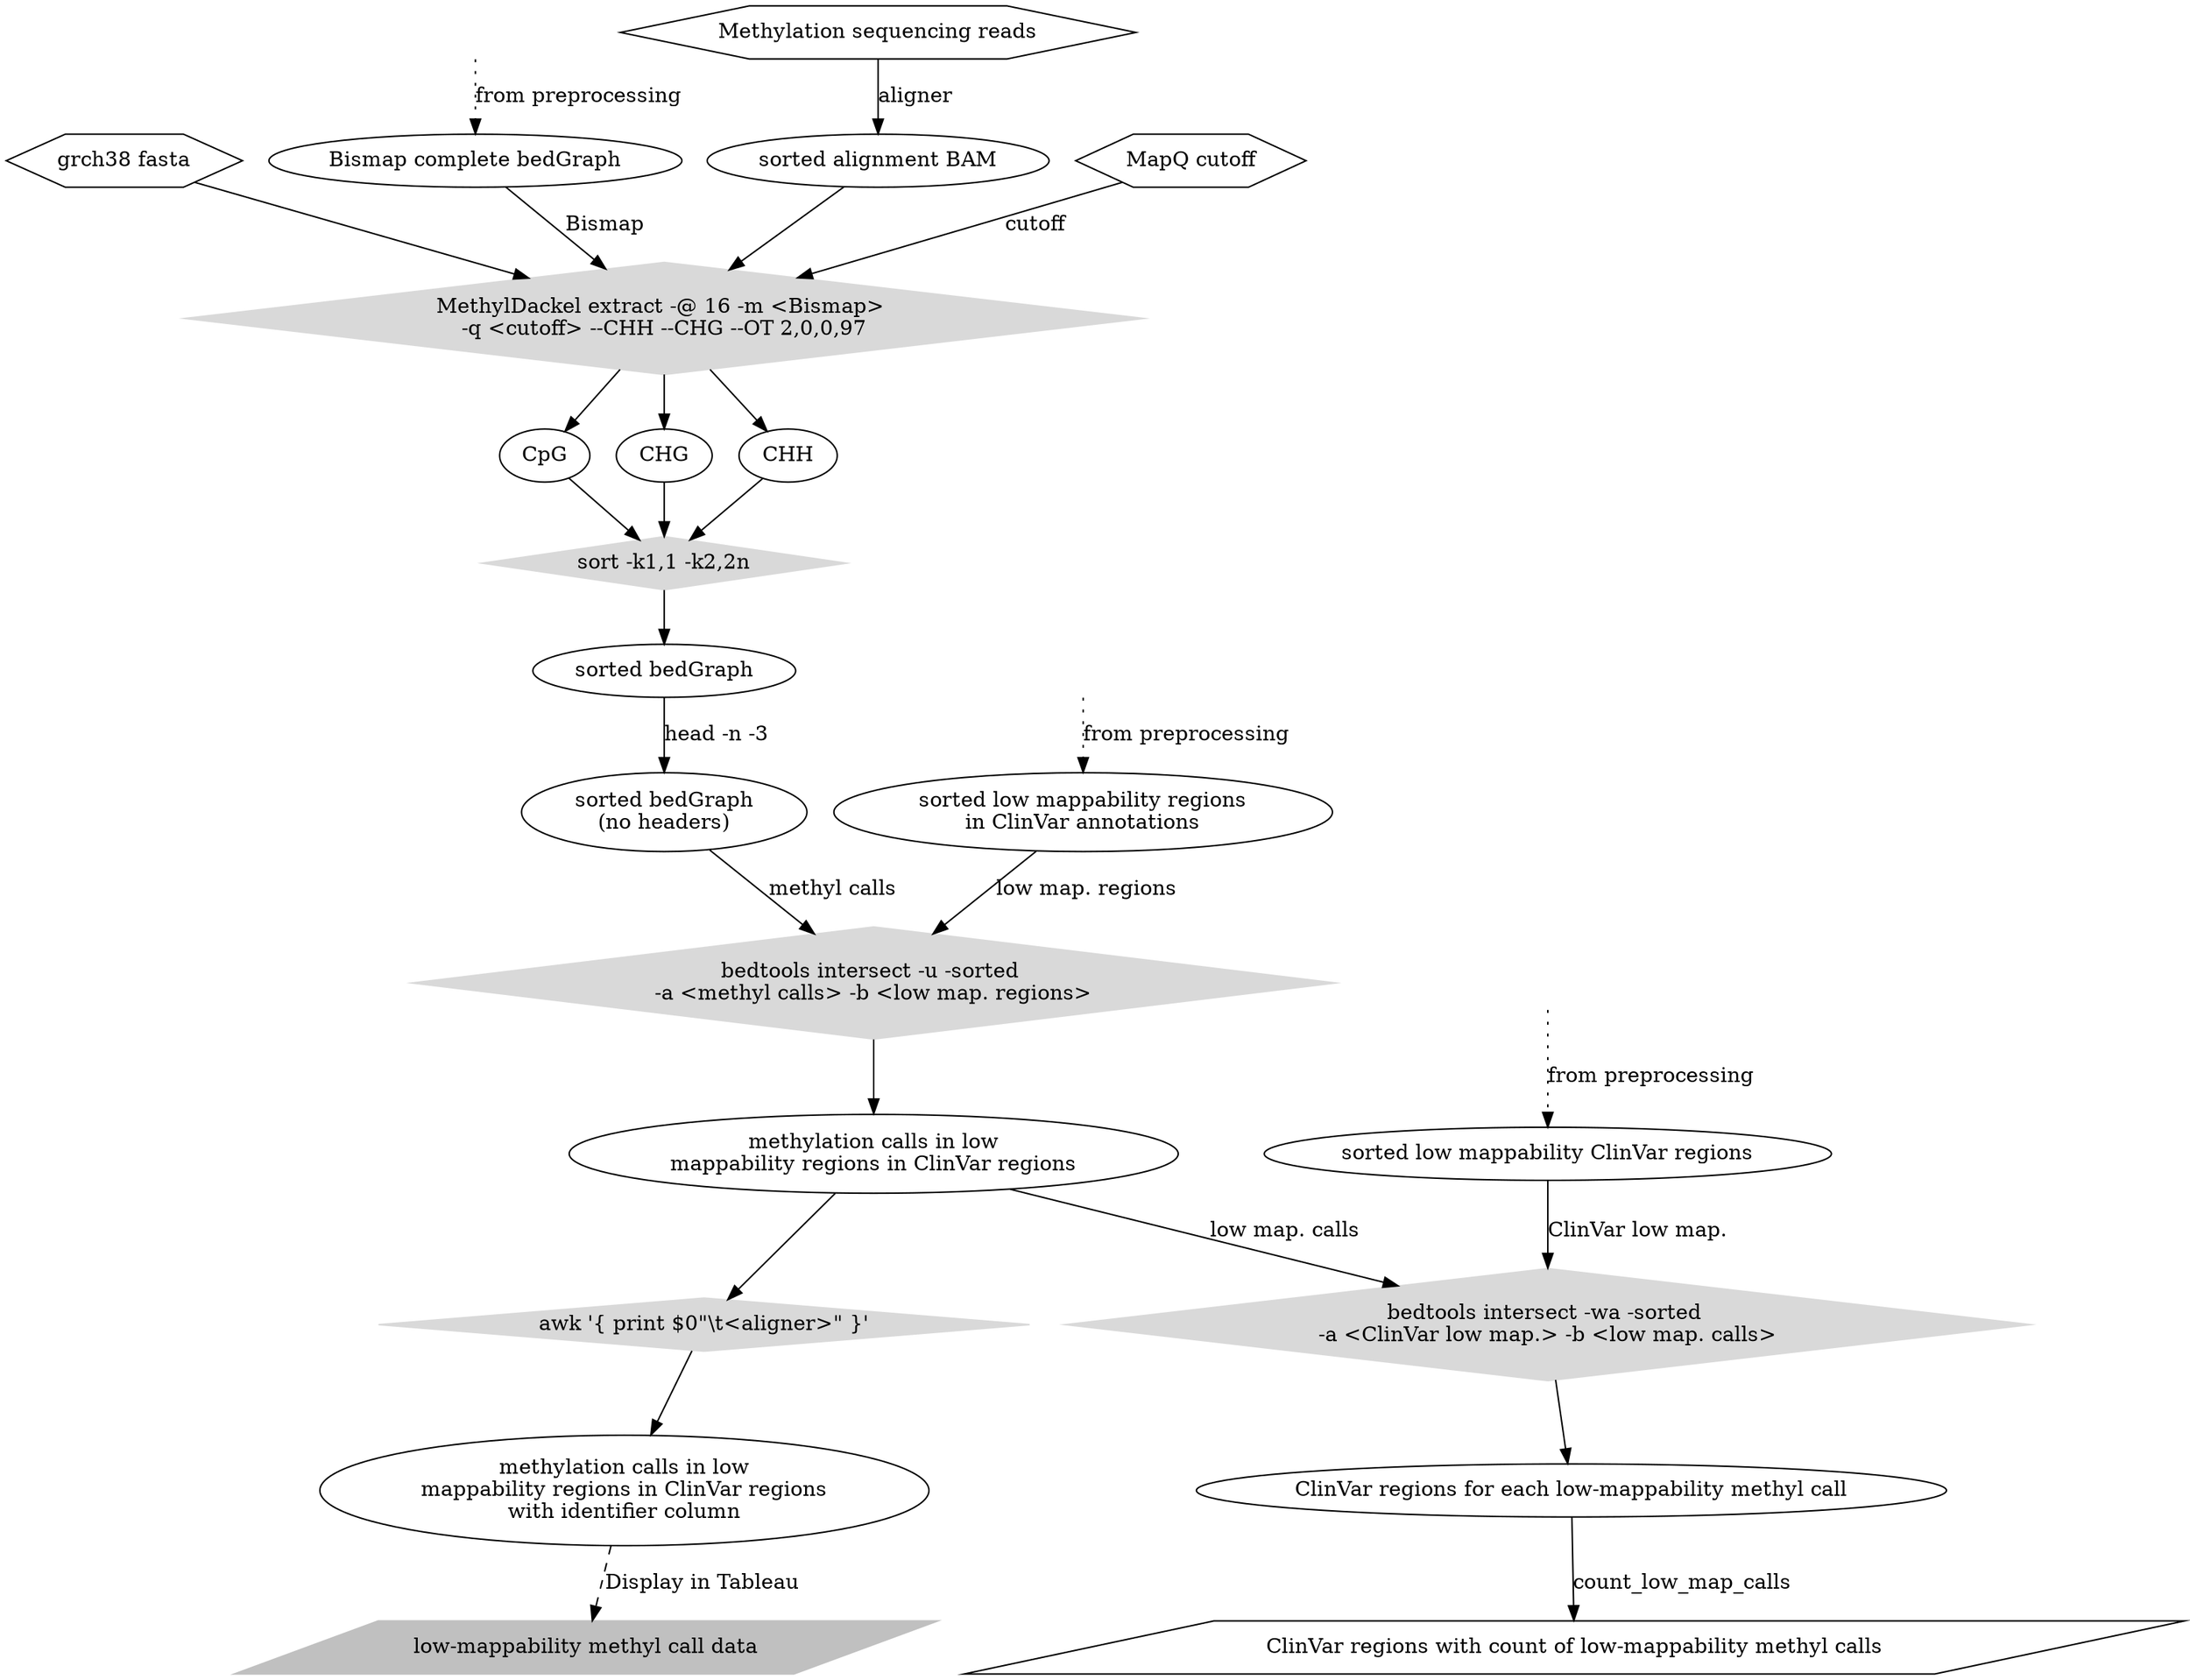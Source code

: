 digraph workflow {

	"grch38 fasta" [shape=hexagon, label="grch38 fasta"];

	"Bismap complete bedGraph";

	"PREPROC_1" -> "Bismap complete bedGraph" [label="from preprocessing", style=dotted];

	"PREPROC_1" [style=invis];

	"Bismap complete bedGraph" -> "MethylDackel extract -@ 16 -q <cutoff>\n--CHH --CHG --OT 2,0,0,97_2" [label="Bismap"];

	"Methylation sequencing reads" [shape=hexagon];

	"Methylation sequencing reads" -> "sorted alignment BAM" [label="aligner"];

	"MapQ cutoff" [shape=hexagon];

	"MapQ cutoff" -> "MethylDackel extract -@ 16 -q <cutoff>\n--CHH --CHG --OT 2,0,0,97_2" [label="cutoff"];

	"grch38 fasta" -> "MethylDackel extract -@ 16 -q <cutoff>\n--CHH --CHG --OT 2,0,0,97_2";

	"sort -k1,1 -k2,2n_2" [shape=diamond,  color=gray85, style=filled, label="sort -k1,1 -k2,2n"];
	"sort -k1,1 -k2,2n_2" -> "sorted bedGraph";
	"sorted bedGraph" -> "sorted bedGraph\n(no headers)" [label="head -n -3"];
	"CpG" -> "sort -k1,1 -k2,2n_2";
	"CHG" -> "sort -k1,1 -k2,2n_2" ;
	"CHH" -> "sort -k1,1 -k2,2n_2";
	"MethylDackel extract -@ 16 -q <cutoff>\n--CHH --CHG --OT 2,0,0,97_2" [shape=diamond,  color=gray85, style=filled, label="MethylDackel extract -@ 16 -m <Bismap> \n-q <cutoff> --CHH --CHG --OT 2,0,0,97"];
	"sorted alignment BAM" -> "MethylDackel extract -@ 16 -q <cutoff>\n--CHH --CHG --OT 2,0,0,97_2";
	"MethylDackel extract -@ 16 -q <cutoff>\n--CHH --CHG --OT 2,0,0,97_2" -> "CHG";
	"MethylDackel extract -@ 16 -q <cutoff>\n--CHH --CHG --OT 2,0,0,97_2" -> "CpG";
	"MethylDackel extract -@ 16 -q <cutoff>\n--CHH --CHG --OT 2,0,0,97_2" -> "CHH";
	"sorted bedGraph\n(no headers)" -> "bedtools intersect -u_2" [label="methyl calls"];

	"sorted low mappability regions\nin ClinVar annotations 2" [label="sorted low mappability regions\nin ClinVar annotations"];

	"PREPROC_2" -> "sorted low mappability regions\nin ClinVar annotations 2" [label="from preprocessing", style=dotted];

	"PREPROC_2" [style=invis];

	"sorted low mappability regions\nin ClinVar annotations 2" -> "bedtools intersect -u_2" [label="low map. regions"];

	"sorted low mappability ClinVar regions 2" [label="sorted low mappability ClinVar regions"];

	"PREPROC_3" -> "sorted low mappability ClinVar regions 2" [label="from preprocessing", style=dotted];

	"PREPROC_3" [style=invis];

	"sorted low mappability ClinVar regions 2" -> "bedtools intersect -u_3b" [label="ClinVar low map."];

	"bedtools intersect -u_2" [label="bedtools intersect -u -sorted \n-a <methyl calls> -b <low map. regions>", shape=diamond,  color=gray85, style=filled];

	"bedtools intersect -u_2" -> "methylation calls in low\nmappability regions in ClinVar regions";

 	"bedtools intersect -u_3b" [shape=diamond,  color=gray85, style=filled, label="bedtools intersect -wa -sorted \n-a <ClinVar low map.> -b <low map. calls>"];

	"methylation calls in low\nmappability regions in ClinVar regions" -> "bedtools intersect -u_3b" [label="low map. calls"];
	
	"bedtools intersect -u_3b" -> "ClinVar regions for each low-mappability methyl call";

	"ClinVar regions for each low-mappability methyl call" -> "ClinVar regions with count of low-mappability methyl calls" [label="count_low_map_calls"];

	"low-mappability methyl call data" [shape=box, color=gray, style=filled];

	"awk \'{ print $0\"\\t<aligner>\" }\'" [shape=diamond,  color=gray85, style=filled];


	"methylation calls in low\nmappability regions in ClinVar regions" -> "awk \'{ print $0\"\\t<aligner>\" }\'";



	"awk \'{ print $0\"\\t<aligner>\" }\'" -> "methylation calls in low\nmappability regions in ClinVar regions\nwith identifier column";




	"methylation calls in low\nmappability regions in ClinVar regions\nwith identifier column" -> "low-mappability methyl call data" [style=dashed, label="Display in Tableau"]

	"low-mappability methyl call data" [shape=parallelogram];

	"ClinVar regions with count of low-mappability methyl calls" [shape=parallelogram];

	#"ClinVar regions with low-mappability methyl calls" -> "Examine Data" [style=invis];

	#"bismark vs. bwameth\nlow-mappability methyl call comparison" -> "Examine Data" [style=invis];

	


	
 }